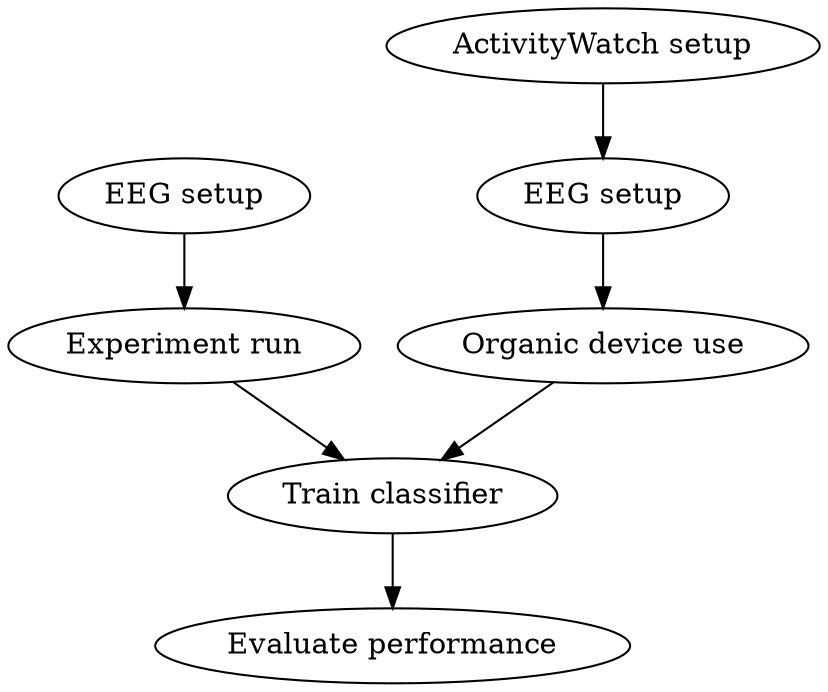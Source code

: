 digraph graphname {
    // TODO: Should I have seperate diagrams for the two conditions?

    // Controlled
    C1[label="EEG setup"];
    C2[label="Experiment run"];
    C1 -> C2;
    C2 -> A1;
    //{rank = same; C1; C2;}

    // Uncontrolled
    U1[label="ActivityWatch setup"];
    U2[label="EEG setup"];
    U3[label="Organic device use"];
    U1 -> U2 -> U3;
    U3 -> A1;
    //{rank = same; U1; U2; U3;}

    // Analysis
    A1[label="Train classifier"];
    A2[label="Evaluate performance"];
    A1 -> A2;
    //{rank = same; A1; A2;}

}
